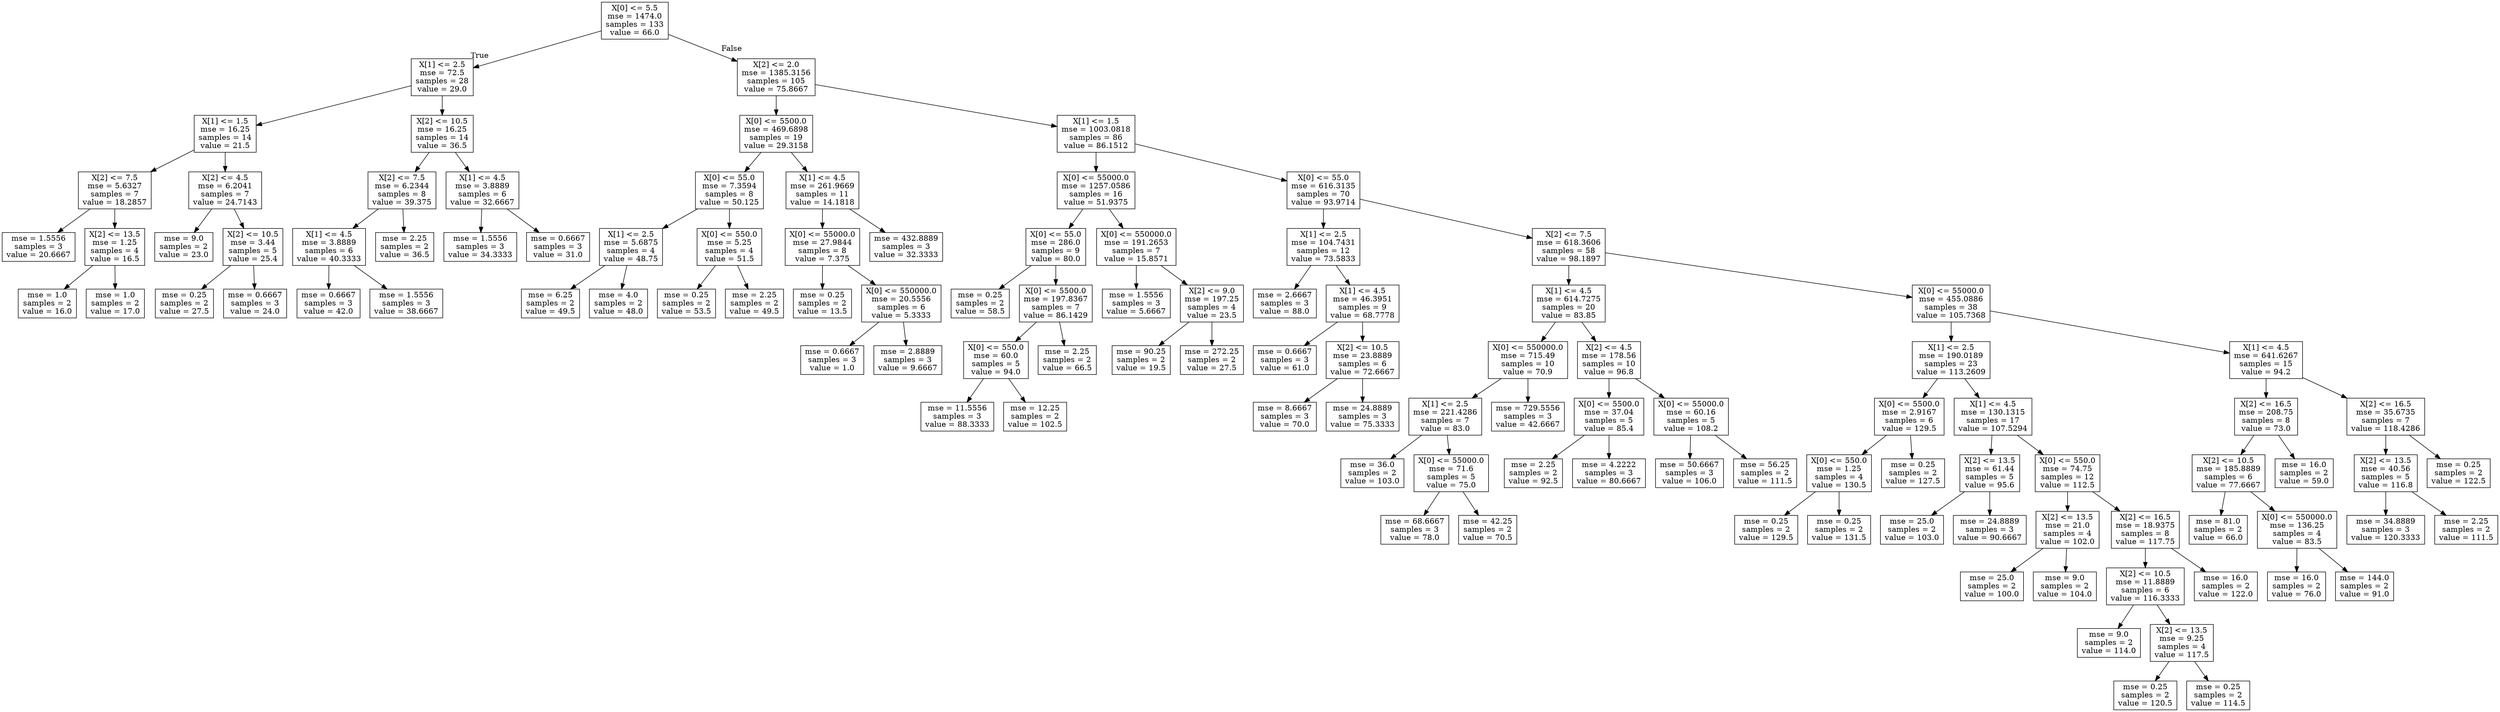 digraph Tree {
node [shape=box] ;
0 [label="X[0] <= 5.5\nmse = 1474.0\nsamples = 133\nvalue = 66.0"] ;
1 [label="X[1] <= 2.5\nmse = 72.5\nsamples = 28\nvalue = 29.0"] ;
0 -> 1 [labeldistance=2.5, labelangle=45, headlabel="True"] ;
2 [label="X[1] <= 1.5\nmse = 16.25\nsamples = 14\nvalue = 21.5"] ;
1 -> 2 ;
3 [label="X[2] <= 7.5\nmse = 5.6327\nsamples = 7\nvalue = 18.2857"] ;
2 -> 3 ;
4 [label="mse = 1.5556\nsamples = 3\nvalue = 20.6667"] ;
3 -> 4 ;
5 [label="X[2] <= 13.5\nmse = 1.25\nsamples = 4\nvalue = 16.5"] ;
3 -> 5 ;
6 [label="mse = 1.0\nsamples = 2\nvalue = 16.0"] ;
5 -> 6 ;
7 [label="mse = 1.0\nsamples = 2\nvalue = 17.0"] ;
5 -> 7 ;
8 [label="X[2] <= 4.5\nmse = 6.2041\nsamples = 7\nvalue = 24.7143"] ;
2 -> 8 ;
9 [label="mse = 9.0\nsamples = 2\nvalue = 23.0"] ;
8 -> 9 ;
10 [label="X[2] <= 10.5\nmse = 3.44\nsamples = 5\nvalue = 25.4"] ;
8 -> 10 ;
11 [label="mse = 0.25\nsamples = 2\nvalue = 27.5"] ;
10 -> 11 ;
12 [label="mse = 0.6667\nsamples = 3\nvalue = 24.0"] ;
10 -> 12 ;
13 [label="X[2] <= 10.5\nmse = 16.25\nsamples = 14\nvalue = 36.5"] ;
1 -> 13 ;
14 [label="X[2] <= 7.5\nmse = 6.2344\nsamples = 8\nvalue = 39.375"] ;
13 -> 14 ;
15 [label="X[1] <= 4.5\nmse = 3.8889\nsamples = 6\nvalue = 40.3333"] ;
14 -> 15 ;
16 [label="mse = 0.6667\nsamples = 3\nvalue = 42.0"] ;
15 -> 16 ;
17 [label="mse = 1.5556\nsamples = 3\nvalue = 38.6667"] ;
15 -> 17 ;
18 [label="mse = 2.25\nsamples = 2\nvalue = 36.5"] ;
14 -> 18 ;
19 [label="X[1] <= 4.5\nmse = 3.8889\nsamples = 6\nvalue = 32.6667"] ;
13 -> 19 ;
20 [label="mse = 1.5556\nsamples = 3\nvalue = 34.3333"] ;
19 -> 20 ;
21 [label="mse = 0.6667\nsamples = 3\nvalue = 31.0"] ;
19 -> 21 ;
22 [label="X[2] <= 2.0\nmse = 1385.3156\nsamples = 105\nvalue = 75.8667"] ;
0 -> 22 [labeldistance=2.5, labelangle=-45, headlabel="False"] ;
23 [label="X[0] <= 5500.0\nmse = 469.6898\nsamples = 19\nvalue = 29.3158"] ;
22 -> 23 ;
24 [label="X[0] <= 55.0\nmse = 7.3594\nsamples = 8\nvalue = 50.125"] ;
23 -> 24 ;
25 [label="X[1] <= 2.5\nmse = 5.6875\nsamples = 4\nvalue = 48.75"] ;
24 -> 25 ;
26 [label="mse = 6.25\nsamples = 2\nvalue = 49.5"] ;
25 -> 26 ;
27 [label="mse = 4.0\nsamples = 2\nvalue = 48.0"] ;
25 -> 27 ;
28 [label="X[0] <= 550.0\nmse = 5.25\nsamples = 4\nvalue = 51.5"] ;
24 -> 28 ;
29 [label="mse = 0.25\nsamples = 2\nvalue = 53.5"] ;
28 -> 29 ;
30 [label="mse = 2.25\nsamples = 2\nvalue = 49.5"] ;
28 -> 30 ;
31 [label="X[1] <= 4.5\nmse = 261.9669\nsamples = 11\nvalue = 14.1818"] ;
23 -> 31 ;
32 [label="X[0] <= 55000.0\nmse = 27.9844\nsamples = 8\nvalue = 7.375"] ;
31 -> 32 ;
33 [label="mse = 0.25\nsamples = 2\nvalue = 13.5"] ;
32 -> 33 ;
34 [label="X[0] <= 550000.0\nmse = 20.5556\nsamples = 6\nvalue = 5.3333"] ;
32 -> 34 ;
35 [label="mse = 0.6667\nsamples = 3\nvalue = 1.0"] ;
34 -> 35 ;
36 [label="mse = 2.8889\nsamples = 3\nvalue = 9.6667"] ;
34 -> 36 ;
37 [label="mse = 432.8889\nsamples = 3\nvalue = 32.3333"] ;
31 -> 37 ;
38 [label="X[1] <= 1.5\nmse = 1003.0818\nsamples = 86\nvalue = 86.1512"] ;
22 -> 38 ;
39 [label="X[0] <= 55000.0\nmse = 1257.0586\nsamples = 16\nvalue = 51.9375"] ;
38 -> 39 ;
40 [label="X[0] <= 55.0\nmse = 286.0\nsamples = 9\nvalue = 80.0"] ;
39 -> 40 ;
41 [label="mse = 0.25\nsamples = 2\nvalue = 58.5"] ;
40 -> 41 ;
42 [label="X[0] <= 5500.0\nmse = 197.8367\nsamples = 7\nvalue = 86.1429"] ;
40 -> 42 ;
43 [label="X[0] <= 550.0\nmse = 60.0\nsamples = 5\nvalue = 94.0"] ;
42 -> 43 ;
44 [label="mse = 11.5556\nsamples = 3\nvalue = 88.3333"] ;
43 -> 44 ;
45 [label="mse = 12.25\nsamples = 2\nvalue = 102.5"] ;
43 -> 45 ;
46 [label="mse = 2.25\nsamples = 2\nvalue = 66.5"] ;
42 -> 46 ;
47 [label="X[0] <= 550000.0\nmse = 191.2653\nsamples = 7\nvalue = 15.8571"] ;
39 -> 47 ;
48 [label="mse = 1.5556\nsamples = 3\nvalue = 5.6667"] ;
47 -> 48 ;
49 [label="X[2] <= 9.0\nmse = 197.25\nsamples = 4\nvalue = 23.5"] ;
47 -> 49 ;
50 [label="mse = 90.25\nsamples = 2\nvalue = 19.5"] ;
49 -> 50 ;
51 [label="mse = 272.25\nsamples = 2\nvalue = 27.5"] ;
49 -> 51 ;
52 [label="X[0] <= 55.0\nmse = 616.3135\nsamples = 70\nvalue = 93.9714"] ;
38 -> 52 ;
53 [label="X[1] <= 2.5\nmse = 104.7431\nsamples = 12\nvalue = 73.5833"] ;
52 -> 53 ;
54 [label="mse = 2.6667\nsamples = 3\nvalue = 88.0"] ;
53 -> 54 ;
55 [label="X[1] <= 4.5\nmse = 46.3951\nsamples = 9\nvalue = 68.7778"] ;
53 -> 55 ;
56 [label="mse = 0.6667\nsamples = 3\nvalue = 61.0"] ;
55 -> 56 ;
57 [label="X[2] <= 10.5\nmse = 23.8889\nsamples = 6\nvalue = 72.6667"] ;
55 -> 57 ;
58 [label="mse = 8.6667\nsamples = 3\nvalue = 70.0"] ;
57 -> 58 ;
59 [label="mse = 24.8889\nsamples = 3\nvalue = 75.3333"] ;
57 -> 59 ;
60 [label="X[2] <= 7.5\nmse = 618.3606\nsamples = 58\nvalue = 98.1897"] ;
52 -> 60 ;
61 [label="X[1] <= 4.5\nmse = 614.7275\nsamples = 20\nvalue = 83.85"] ;
60 -> 61 ;
62 [label="X[0] <= 550000.0\nmse = 715.49\nsamples = 10\nvalue = 70.9"] ;
61 -> 62 ;
63 [label="X[1] <= 2.5\nmse = 221.4286\nsamples = 7\nvalue = 83.0"] ;
62 -> 63 ;
64 [label="mse = 36.0\nsamples = 2\nvalue = 103.0"] ;
63 -> 64 ;
65 [label="X[0] <= 55000.0\nmse = 71.6\nsamples = 5\nvalue = 75.0"] ;
63 -> 65 ;
66 [label="mse = 68.6667\nsamples = 3\nvalue = 78.0"] ;
65 -> 66 ;
67 [label="mse = 42.25\nsamples = 2\nvalue = 70.5"] ;
65 -> 67 ;
68 [label="mse = 729.5556\nsamples = 3\nvalue = 42.6667"] ;
62 -> 68 ;
69 [label="X[2] <= 4.5\nmse = 178.56\nsamples = 10\nvalue = 96.8"] ;
61 -> 69 ;
70 [label="X[0] <= 5500.0\nmse = 37.04\nsamples = 5\nvalue = 85.4"] ;
69 -> 70 ;
71 [label="mse = 2.25\nsamples = 2\nvalue = 92.5"] ;
70 -> 71 ;
72 [label="mse = 4.2222\nsamples = 3\nvalue = 80.6667"] ;
70 -> 72 ;
73 [label="X[0] <= 55000.0\nmse = 60.16\nsamples = 5\nvalue = 108.2"] ;
69 -> 73 ;
74 [label="mse = 50.6667\nsamples = 3\nvalue = 106.0"] ;
73 -> 74 ;
75 [label="mse = 56.25\nsamples = 2\nvalue = 111.5"] ;
73 -> 75 ;
76 [label="X[0] <= 55000.0\nmse = 455.0886\nsamples = 38\nvalue = 105.7368"] ;
60 -> 76 ;
77 [label="X[1] <= 2.5\nmse = 190.0189\nsamples = 23\nvalue = 113.2609"] ;
76 -> 77 ;
78 [label="X[0] <= 5500.0\nmse = 2.9167\nsamples = 6\nvalue = 129.5"] ;
77 -> 78 ;
79 [label="X[0] <= 550.0\nmse = 1.25\nsamples = 4\nvalue = 130.5"] ;
78 -> 79 ;
80 [label="mse = 0.25\nsamples = 2\nvalue = 129.5"] ;
79 -> 80 ;
81 [label="mse = 0.25\nsamples = 2\nvalue = 131.5"] ;
79 -> 81 ;
82 [label="mse = 0.25\nsamples = 2\nvalue = 127.5"] ;
78 -> 82 ;
83 [label="X[1] <= 4.5\nmse = 130.1315\nsamples = 17\nvalue = 107.5294"] ;
77 -> 83 ;
84 [label="X[2] <= 13.5\nmse = 61.44\nsamples = 5\nvalue = 95.6"] ;
83 -> 84 ;
85 [label="mse = 25.0\nsamples = 2\nvalue = 103.0"] ;
84 -> 85 ;
86 [label="mse = 24.8889\nsamples = 3\nvalue = 90.6667"] ;
84 -> 86 ;
87 [label="X[0] <= 550.0\nmse = 74.75\nsamples = 12\nvalue = 112.5"] ;
83 -> 87 ;
88 [label="X[2] <= 13.5\nmse = 21.0\nsamples = 4\nvalue = 102.0"] ;
87 -> 88 ;
89 [label="mse = 25.0\nsamples = 2\nvalue = 100.0"] ;
88 -> 89 ;
90 [label="mse = 9.0\nsamples = 2\nvalue = 104.0"] ;
88 -> 90 ;
91 [label="X[2] <= 16.5\nmse = 18.9375\nsamples = 8\nvalue = 117.75"] ;
87 -> 91 ;
92 [label="X[2] <= 10.5\nmse = 11.8889\nsamples = 6\nvalue = 116.3333"] ;
91 -> 92 ;
93 [label="mse = 9.0\nsamples = 2\nvalue = 114.0"] ;
92 -> 93 ;
94 [label="X[2] <= 13.5\nmse = 9.25\nsamples = 4\nvalue = 117.5"] ;
92 -> 94 ;
95 [label="mse = 0.25\nsamples = 2\nvalue = 120.5"] ;
94 -> 95 ;
96 [label="mse = 0.25\nsamples = 2\nvalue = 114.5"] ;
94 -> 96 ;
97 [label="mse = 16.0\nsamples = 2\nvalue = 122.0"] ;
91 -> 97 ;
98 [label="X[1] <= 4.5\nmse = 641.6267\nsamples = 15\nvalue = 94.2"] ;
76 -> 98 ;
99 [label="X[2] <= 16.5\nmse = 208.75\nsamples = 8\nvalue = 73.0"] ;
98 -> 99 ;
100 [label="X[2] <= 10.5\nmse = 185.8889\nsamples = 6\nvalue = 77.6667"] ;
99 -> 100 ;
101 [label="mse = 81.0\nsamples = 2\nvalue = 66.0"] ;
100 -> 101 ;
102 [label="X[0] <= 550000.0\nmse = 136.25\nsamples = 4\nvalue = 83.5"] ;
100 -> 102 ;
103 [label="mse = 16.0\nsamples = 2\nvalue = 76.0"] ;
102 -> 103 ;
104 [label="mse = 144.0\nsamples = 2\nvalue = 91.0"] ;
102 -> 104 ;
105 [label="mse = 16.0\nsamples = 2\nvalue = 59.0"] ;
99 -> 105 ;
106 [label="X[2] <= 16.5\nmse = 35.6735\nsamples = 7\nvalue = 118.4286"] ;
98 -> 106 ;
107 [label="X[2] <= 13.5\nmse = 40.56\nsamples = 5\nvalue = 116.8"] ;
106 -> 107 ;
108 [label="mse = 34.8889\nsamples = 3\nvalue = 120.3333"] ;
107 -> 108 ;
109 [label="mse = 2.25\nsamples = 2\nvalue = 111.5"] ;
107 -> 109 ;
110 [label="mse = 0.25\nsamples = 2\nvalue = 122.5"] ;
106 -> 110 ;
}